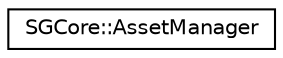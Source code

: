 digraph "Graphical Class Hierarchy"
{
 // LATEX_PDF_SIZE
  edge [fontname="Helvetica",fontsize="10",labelfontname="Helvetica",labelfontsize="10"];
  node [fontname="Helvetica",fontsize="10",shape=record];
  rankdir="LR";
  Node0 [label="SGCore::AssetManager",height=0.2,width=0.4,color="black", fillcolor="white", style="filled",URL="$classSGCore_1_1AssetManager.html",tooltip=" "];
}
